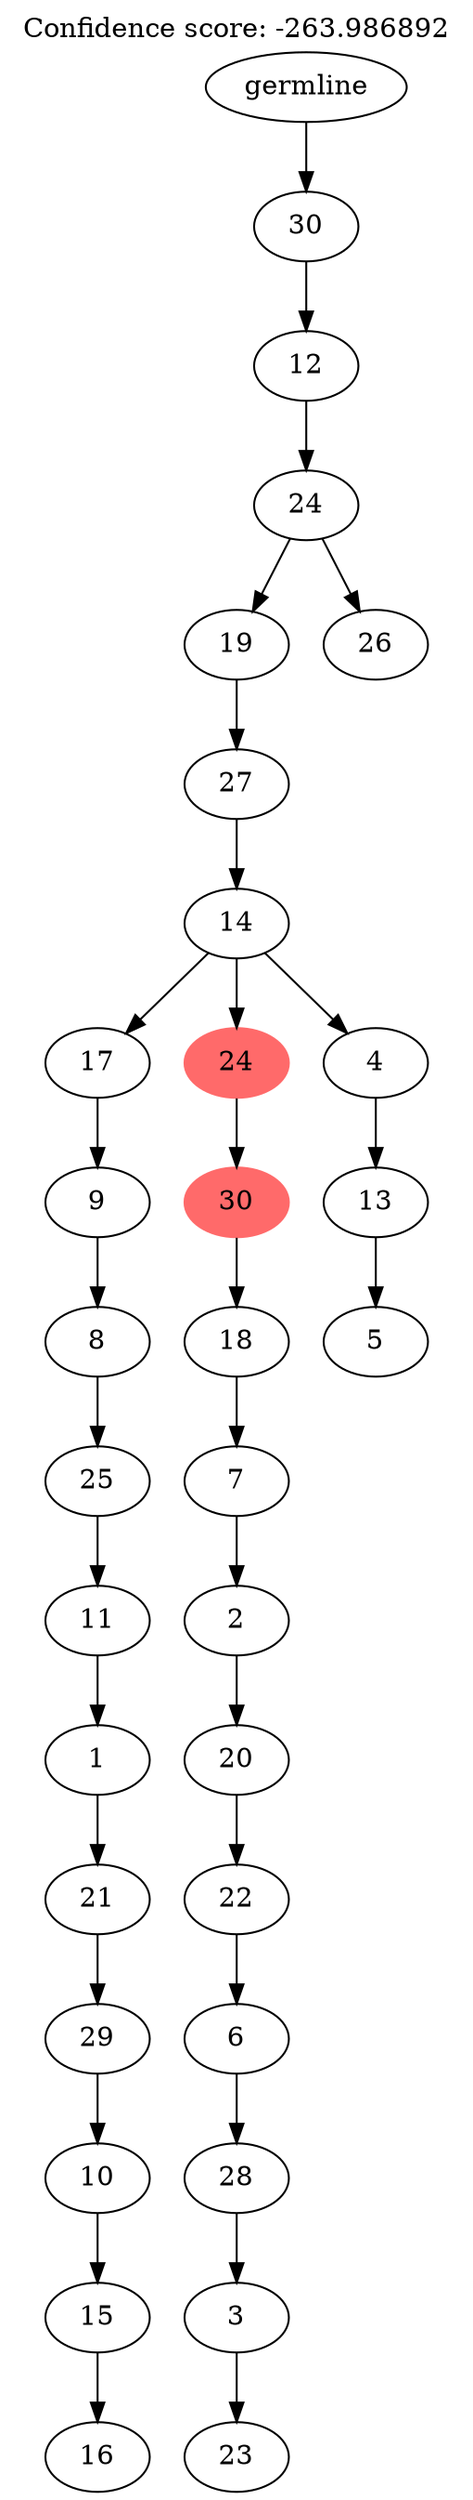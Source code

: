digraph g {
	"30" -> "31";
	"31" [label="16"];
	"29" -> "30";
	"30" [label="15"];
	"28" -> "29";
	"29" [label="10"];
	"27" -> "28";
	"28" [label="29"];
	"26" -> "27";
	"27" [label="21"];
	"25" -> "26";
	"26" [label="1"];
	"24" -> "25";
	"25" [label="11"];
	"23" -> "24";
	"24" [label="25"];
	"22" -> "23";
	"23" [label="8"];
	"21" -> "22";
	"22" [label="9"];
	"19" -> "20";
	"20" [label="23"];
	"18" -> "19";
	"19" [label="3"];
	"17" -> "18";
	"18" [label="28"];
	"16" -> "17";
	"17" [label="6"];
	"15" -> "16";
	"16" [label="22"];
	"14" -> "15";
	"15" [label="20"];
	"13" -> "14";
	"14" [label="2"];
	"12" -> "13";
	"13" [label="7"];
	"11" -> "12";
	"12" [label="18"];
	"10" -> "11";
	"11" [color=indianred1, style=filled, label="30"];
	"8" -> "9";
	"9" [label="5"];
	"7" -> "8";
	"8" [label="13"];
	"6" -> "7";
	"7" [label="4"];
	"6" -> "10";
	"10" [color=indianred1, style=filled, label="24"];
	"6" -> "21";
	"21" [label="17"];
	"5" -> "6";
	"6" [label="14"];
	"4" -> "5";
	"5" [label="27"];
	"3" -> "4";
	"4" [label="19"];
	"3" -> "32";
	"32" [label="26"];
	"2" -> "3";
	"3" [label="24"];
	"1" -> "2";
	"2" [label="12"];
	"0" -> "1";
	"1" [label="30"];
	"0" [label="germline"];
	labelloc="t";
	label="Confidence score: -263.986892";
}
